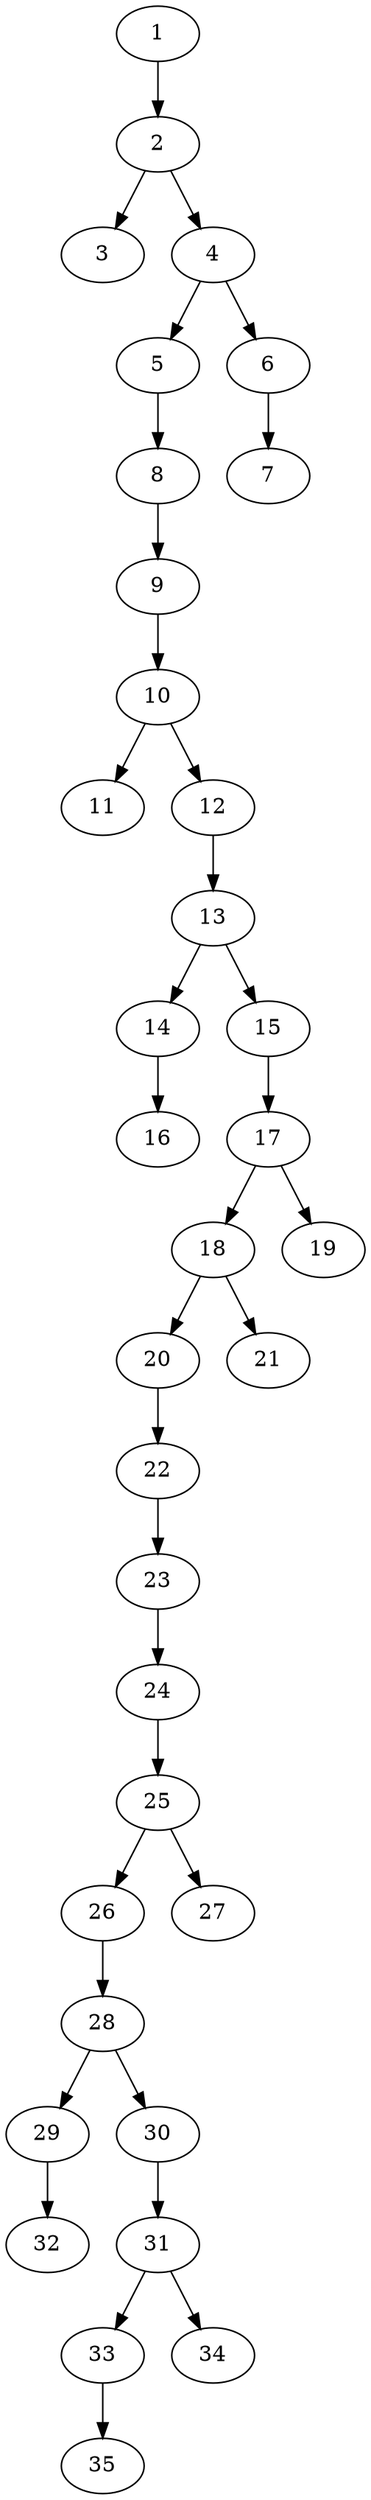 // DAG automatically generated by daggen at Thu Oct  3 14:05:37 2019
// ./daggen --dot -n 35 --ccr 0.4 --fat 0.3 --regular 0.7 --density 0.5 --mindata 5242880 --maxdata 52428800 
digraph G {
  1 [size="105605120", alpha="0.18", expect_size="42242048"] 
  1 -> 2 [size ="42242048"]
  2 [size="73423360", alpha="0.09", expect_size="29369344"] 
  2 -> 3 [size ="29369344"]
  2 -> 4 [size ="29369344"]
  3 [size="118243840", alpha="0.16", expect_size="47297536"] 
  4 [size="52395520", alpha="0.14", expect_size="20958208"] 
  4 -> 5 [size ="20958208"]
  4 -> 6 [size ="20958208"]
  5 [size="22766080", alpha="0.15", expect_size="9106432"] 
  5 -> 8 [size ="9106432"]
  6 [size="123709440", alpha="0.06", expect_size="49483776"] 
  6 -> 7 [size ="49483776"]
  7 [size="87784960", alpha="0.04", expect_size="35113984"] 
  8 [size="119900160", alpha="0.06", expect_size="47960064"] 
  8 -> 9 [size ="47960064"]
  9 [size="46627840", alpha="0.06", expect_size="18651136"] 
  9 -> 10 [size ="18651136"]
  10 [size="124503040", alpha="0.03", expect_size="49801216"] 
  10 -> 11 [size ="49801216"]
  10 -> 12 [size ="49801216"]
  11 [size="83632640", alpha="0.02", expect_size="33453056"] 
  12 [size="72936960", alpha="0.09", expect_size="29174784"] 
  12 -> 13 [size ="29174784"]
  13 [size="127498240", alpha="0.00", expect_size="50999296"] 
  13 -> 14 [size ="50999296"]
  13 -> 15 [size ="50999296"]
  14 [size="100989440", alpha="0.05", expect_size="40395776"] 
  14 -> 16 [size ="40395776"]
  15 [size="63367680", alpha="0.17", expect_size="25347072"] 
  15 -> 17 [size ="25347072"]
  16 [size="34767360", alpha="0.18", expect_size="13906944"] 
  17 [size="73006080", alpha="0.10", expect_size="29202432"] 
  17 -> 18 [size ="29202432"]
  17 -> 19 [size ="29202432"]
  18 [size="99338240", alpha="0.03", expect_size="39735296"] 
  18 -> 20 [size ="39735296"]
  18 -> 21 [size ="39735296"]
  19 [size="16893440", alpha="0.10", expect_size="6757376"] 
  20 [size="54551040", alpha="0.12", expect_size="21820416"] 
  20 -> 22 [size ="21820416"]
  21 [size="73738240", alpha="0.11", expect_size="29495296"] 
  22 [size="87226880", alpha="0.20", expect_size="34890752"] 
  22 -> 23 [size ="34890752"]
  23 [size="22205440", alpha="0.06", expect_size="8882176"] 
  23 -> 24 [size ="8882176"]
  24 [size="23767040", alpha="0.20", expect_size="9506816"] 
  24 -> 25 [size ="9506816"]
  25 [size="53219840", alpha="0.14", expect_size="21287936"] 
  25 -> 26 [size ="21287936"]
  25 -> 27 [size ="21287936"]
  26 [size="37332480", alpha="0.08", expect_size="14932992"] 
  26 -> 28 [size ="14932992"]
  27 [size="24023040", alpha="0.14", expect_size="9609216"] 
  28 [size="83489280", alpha="0.19", expect_size="33395712"] 
  28 -> 29 [size ="33395712"]
  28 -> 30 [size ="33395712"]
  29 [size="99340800", alpha="0.09", expect_size="39736320"] 
  29 -> 32 [size ="39736320"]
  30 [size="37475840", alpha="0.18", expect_size="14990336"] 
  30 -> 31 [size ="14990336"]
  31 [size="110425600", alpha="0.19", expect_size="44170240"] 
  31 -> 33 [size ="44170240"]
  31 -> 34 [size ="44170240"]
  32 [size="56796160", alpha="0.10", expect_size="22718464"] 
  33 [size="54868480", alpha="0.00", expect_size="21947392"] 
  33 -> 35 [size ="21947392"]
  34 [size="91816960", alpha="0.06", expect_size="36726784"] 
  35 [size="88965120", alpha="0.20", expect_size="35586048"] 
}
